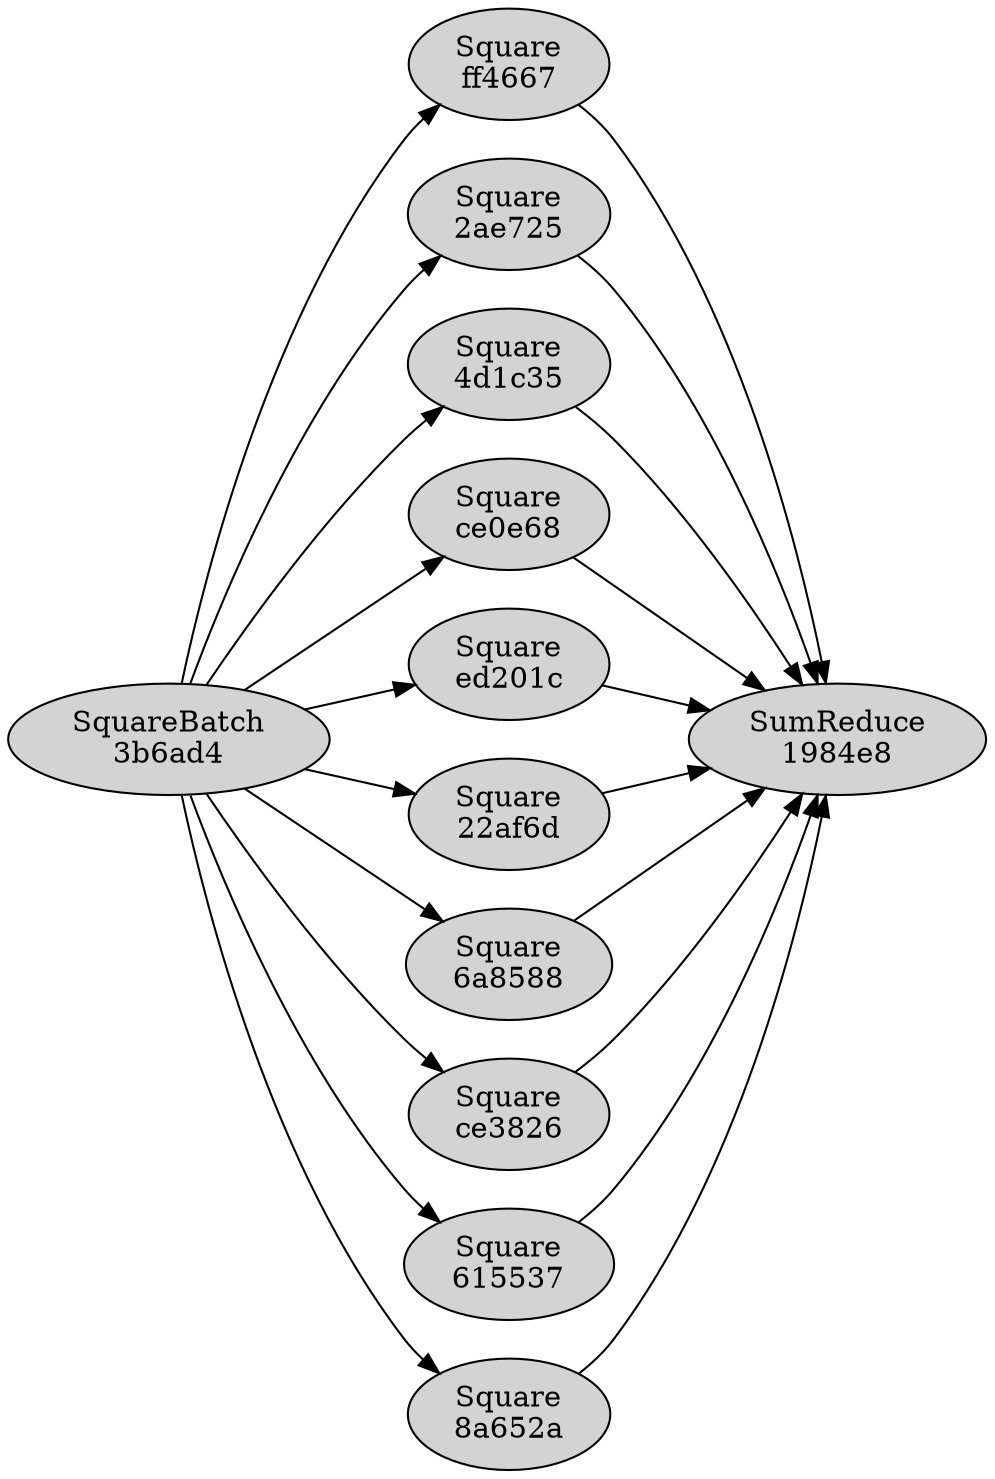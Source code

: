 digraph G {
rankdir=LR;
  "3b6ad4bc-5779-49f5-8a86-31cd0b07e6f5" [label="SquareBatch\n3b6ad4", style=filled];
  "ff466769-2cf5-44b8-80f8-9eeed3a9bdf7" [label="Square\nff4667", style=filled];
  "2ae725cd-255b-486c-9c94-62d811c3739b" [label="Square\n2ae725", style=filled];
  "4d1c3589-4bed-4eb4-8338-4fd5e5266fb7" [label="Square\n4d1c35", style=filled];
  "ce0e6885-9a73-44d2-a7a7-9fd0b0b254cc" [label="Square\nce0e68", style=filled];
  "ed201c71-1d3c-4d3f-b02d-c0cb2a604fe2" [label="Square\ned201c", style=filled];
  "22af6d63-2226-4614-b0ad-d2fb9d4aeedf" [label="Square\n22af6d", style=filled];
  "6a858817-65e8-4586-9bfb-494e9a19deb4" [label="Square\n6a8588", style=filled];
  "ce382616-5bbf-46a4-9856-8d1f51e7b7c6" [label="Square\nce3826", style=filled];
  "6155377f-78fc-46ba-b71f-9bc17c008ffe" [label="Square\n615537", style=filled];
  "8a652a25-8a18-4942-9d93-d9345bd85894" [label="Square\n8a652a", style=filled];
  "1984e88b-b844-4adb-b0e6-4931daa11d7a" [label="SumReduce\n1984e8", style=filled];
  "ce0e6885-9a73-44d2-a7a7-9fd0b0b254cc" -> "1984e88b-b844-4adb-b0e6-4931daa11d7a";
  "8a652a25-8a18-4942-9d93-d9345bd85894" -> "1984e88b-b844-4adb-b0e6-4931daa11d7a";
  "3b6ad4bc-5779-49f5-8a86-31cd0b07e6f5" -> "2ae725cd-255b-486c-9c94-62d811c3739b";
  "3b6ad4bc-5779-49f5-8a86-31cd0b07e6f5" -> "ce0e6885-9a73-44d2-a7a7-9fd0b0b254cc";
  "6155377f-78fc-46ba-b71f-9bc17c008ffe" -> "1984e88b-b844-4adb-b0e6-4931daa11d7a";
  "4d1c3589-4bed-4eb4-8338-4fd5e5266fb7" -> "1984e88b-b844-4adb-b0e6-4931daa11d7a";
  "ed201c71-1d3c-4d3f-b02d-c0cb2a604fe2" -> "1984e88b-b844-4adb-b0e6-4931daa11d7a";
  "3b6ad4bc-5779-49f5-8a86-31cd0b07e6f5" -> "22af6d63-2226-4614-b0ad-d2fb9d4aeedf";
  "3b6ad4bc-5779-49f5-8a86-31cd0b07e6f5" -> "ff466769-2cf5-44b8-80f8-9eeed3a9bdf7";
  "ff466769-2cf5-44b8-80f8-9eeed3a9bdf7" -> "1984e88b-b844-4adb-b0e6-4931daa11d7a";
  "3b6ad4bc-5779-49f5-8a86-31cd0b07e6f5" -> "6155377f-78fc-46ba-b71f-9bc17c008ffe";
  "3b6ad4bc-5779-49f5-8a86-31cd0b07e6f5" -> "ed201c71-1d3c-4d3f-b02d-c0cb2a604fe2";
  "3b6ad4bc-5779-49f5-8a86-31cd0b07e6f5" -> "6a858817-65e8-4586-9bfb-494e9a19deb4";
  "22af6d63-2226-4614-b0ad-d2fb9d4aeedf" -> "1984e88b-b844-4adb-b0e6-4931daa11d7a";
  "ce382616-5bbf-46a4-9856-8d1f51e7b7c6" -> "1984e88b-b844-4adb-b0e6-4931daa11d7a";
  "3b6ad4bc-5779-49f5-8a86-31cd0b07e6f5" -> "8a652a25-8a18-4942-9d93-d9345bd85894";
  "2ae725cd-255b-486c-9c94-62d811c3739b" -> "1984e88b-b844-4adb-b0e6-4931daa11d7a";
  "3b6ad4bc-5779-49f5-8a86-31cd0b07e6f5" -> "ce382616-5bbf-46a4-9856-8d1f51e7b7c6";
  "3b6ad4bc-5779-49f5-8a86-31cd0b07e6f5" -> "4d1c3589-4bed-4eb4-8338-4fd5e5266fb7";
  "6a858817-65e8-4586-9bfb-494e9a19deb4" -> "1984e88b-b844-4adb-b0e6-4931daa11d7a";
}